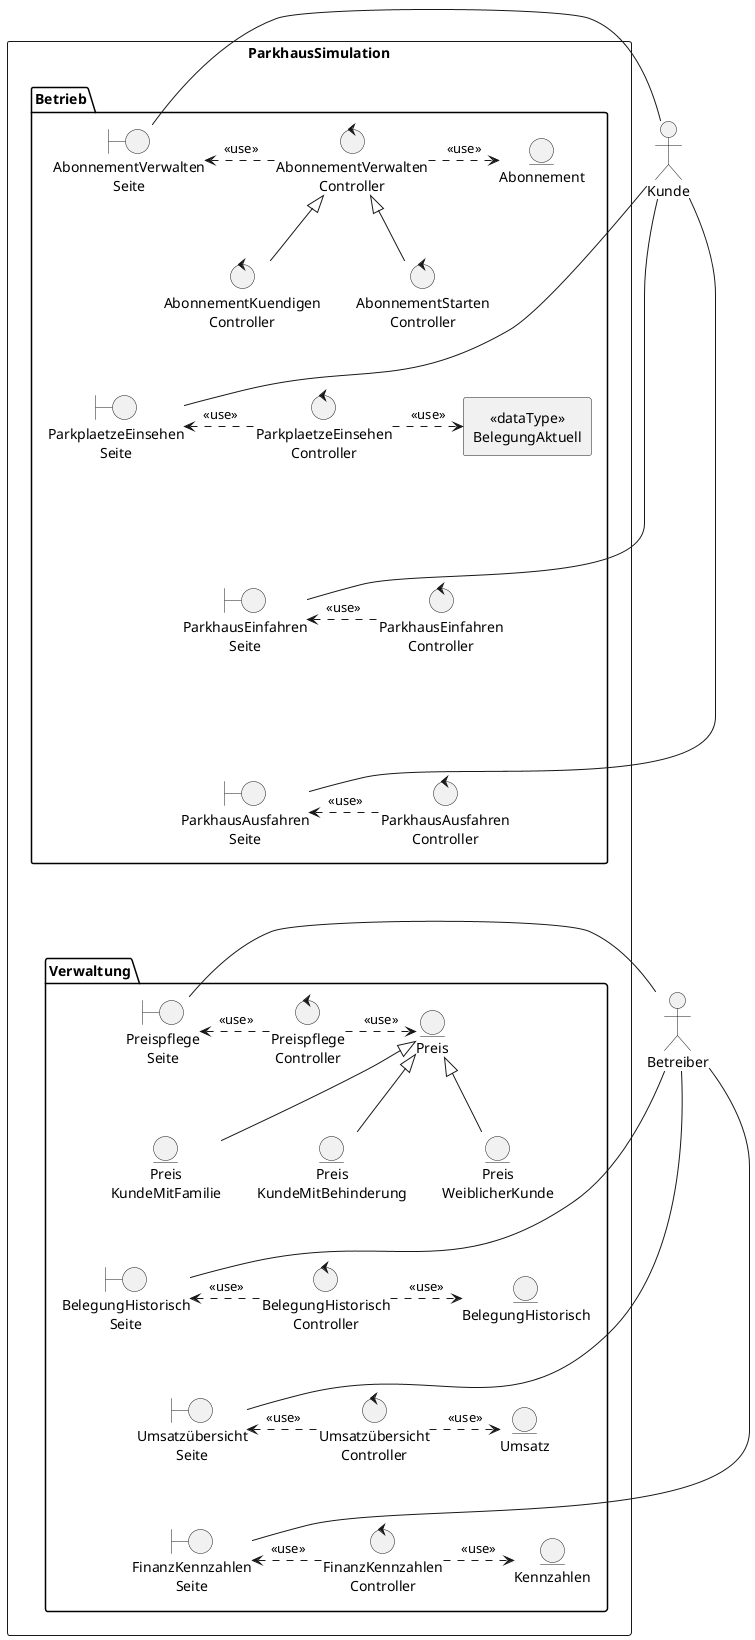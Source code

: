 @startuml

skinparam defaultTextAlignment center

' actors
'=======
:Kunde:
:Betreiber:
':Abonnent:
':Parkhausmitarbeiter:
':WeiblicherKunde:
':KundeMitFamilie:
':KundeMitBehinderung:

'system
'======
rectangle ParkhausSimulation{
    package Betrieb{
        boundary "AbonnementVerwalten\nSeite" as AbonnementVerwaltenSeite
        control "AbonnementVerwalten\nController" as AbonnementVerwaltenController
        control "AbonnementStarten\nController" as AbonnementStartenController
        control "AbonnementKuendigen\nController" as AbonnementKuendigenController
        entity Abonnement

        boundary "ParkplaetzeEinsehen\nSeite" as ParkplaetzeEinsehenSeite
        control "ParkplaetzeEinsehen\nController" as ParkplaetzeEinsehenController
        rectangle "<<dataType>>\nBelegungAktuell" as BelegungAktuell {
        }

        boundary "ParkhausEinfahren\nSeite" as ParkhausEinfahrenSeite
        control "ParkhausEinfahren\nController" as ParkhausEinfahrenController

        boundary "ParkhausAusfahren\nSeite" as ParkhausAusfahrenSeite
        control "ParkhausAusfahren\nController" as ParkhausAusfahrenController

        'boundary "ParkplatzErhalten\nSeite" as ParkplatzErhaltenSeite
        'boundary "TicketBezahlen\nSeite" as TicketBezahlenSeite

    }

    package Verwaltung{
        boundary "Preispflege\nSeite" as PreispflegeSeite
        control "Preispflege\nController" as PreispflegeController
        entity Preis
        entity "Preis\nWeiblicherKunde" as PreisWeiblicherKunde
        entity "Preis\nKundeMitFamilie" as PreisKundeMitFamilie
        entity "Preis\nKundeMitBehinderung" as PreisKundeMitBehinderung

        boundary "FinanzKennzahlen\nSeite" as FinanzKennzahlenSeite
        control "FinanzKennzahlen\nController" as FinanzKennzahlenController
        entity Umsatz

        boundary "BelegungHistorisch\nSeite" as BelegungHistorischSeite
        control "BelegungHistorisch\nController" as BelegungHistorischController
        entity BelegungHistorisch

        boundary "Umsatzübersicht\nSeite" as UmsatzübersichtSeite
        control "Umsatzübersicht\nController" as UmsatzübersichtController
        entity Kennzahlen
    }
}
'relations: actors - actors
'==========================
'WeiblicherKunde --|> Kunde
'KundeMitBehinderung --|> Kunde
'KundeMitFamilie --|> Kunde
'Parkhausmitarbeiter --|> Kunde

'relations: actors - boundaries
'==============================
Kunde -right- AbonnementVerwaltenSeite
Kunde -right- ParkplaetzeEinsehenSeite
Kunde -right- ParkhausEinfahrenSeite
Kunde -right- ParkhausAusfahrenSeite

Betreiber -right- PreispflegeSeite
Betreiber -right- BelegungHistorischSeite
Betreiber -right- UmsatzübersichtSeite
Betreiber -right- FinanzKennzahlenSeite

'relations: boundaries - controllers
'===================================
AbonnementVerwaltenSeite <.right. AbonnementVerwaltenController : <<use>>

ParkplaetzeEinsehenSeite <.right. ParkplaetzeEinsehenController : <<use>>
ParkhausEinfahrenSeite <.right. ParkhausEinfahrenController : <<use>>
ParkhausAusfahrenSeite <.right. ParkhausAusfahrenController : <<use>>

PreispflegeSeite <.right. PreispflegeController : <<use>>
BelegungHistorischSeite <.right. BelegungHistorischController : <<use>>
UmsatzübersichtSeite <.right. UmsatzübersichtController : <<use>>
FinanzKennzahlenSeite <.right. FinanzKennzahlenController : <<use>>

'relations: controllers - others
'===============================
AbonnementVerwaltenController .right.> Abonnement : <<use>>
ParkplaetzeEinsehenController .right.> BelegungAktuell : <<use>>

PreispflegeController .right.> Preis : <<use>>
BelegungHistorischController .right.> BelegungHistorisch : <<use>>
UmsatzübersichtController .right.> Umsatz : <<use>>
FinanzKennzahlenController .right.> Kennzahlen : <<use>>

' relations: entities - specializations
'======================================
Preis <|-down- PreisWeiblicherKunde
Preis <|-down- PreisKundeMitBehinderung
Preis <|-down- PreisKundeMitFamilie

' relations: controllers - specializations
'=========================================
AbonnementVerwaltenController <|-down- AbonnementKuendigenController
AbonnementVerwaltenController <|-down- AbonnementStartenController


' fixing layout
'==============
AbonnementVerwaltenSeite -[hidden]down-- ParkplaetzeEinsehenSeite
ParkplaetzeEinsehenSeite -[hidden]down-- ParkhausEinfahrenSeite
ParkhausEinfahrenSeite -[hidden]down-- ParkhausAusfahrenSeite

ParkhausAusfahrenSeite -[hidden]down-- PreispflegeSeite

PreispflegeSeite -[hidden]down-- BelegungHistorischSeite
BelegungHistorischSeite -[hidden]down- UmsatzübersichtSeite
UmsatzübersichtSeite -[hidden]down- FinanzKennzahlenSeite







@enduml